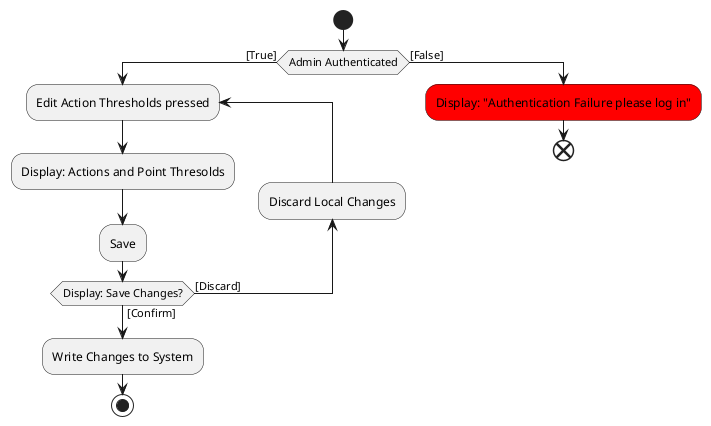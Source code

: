 @startuml ConfigureActionThresholds
start
if(Admin Authenticated) then ([True])
repeat :Edit Action Thresholds pressed;
:Display: Actions and Point Thresolds;
:Save;
backward :Discard Local Changes;
repeat while (Display: Save Changes?) is ([Discard]) not ([Confirm])
:Write Changes to System;
stop
else ([False])
#red:Display: "Authentication Failure please log in";
end
endif
@enduml
